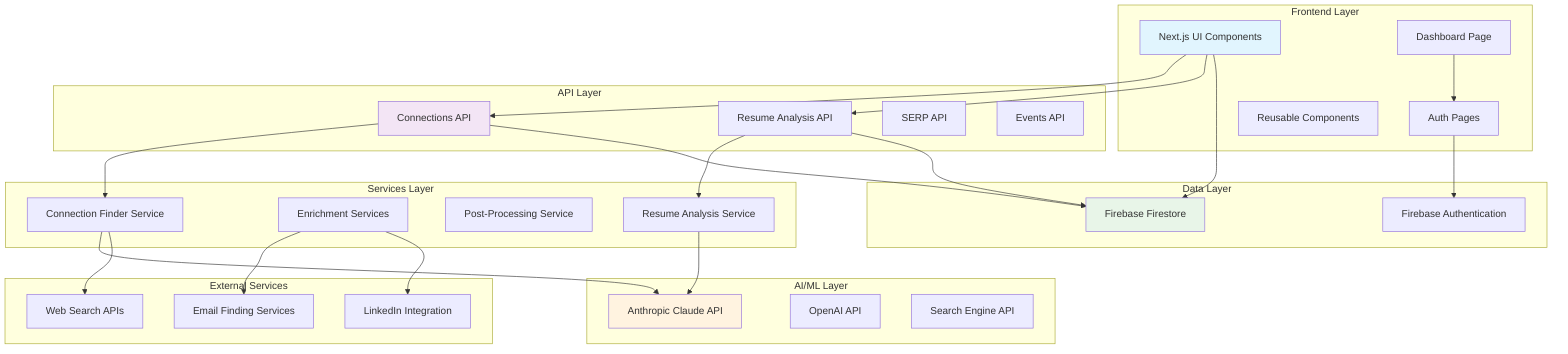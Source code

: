 graph TB
    subgraph "Frontend Layer"
        UI[Next.js UI Components]
        DASH[Dashboard Page]
        AUTH[Auth Pages]
        COMP[Reusable Components]
    end
    
    subgraph "API Layer"
        CON_API[Connections API]
        RES_API[Resume Analysis API]
        SERP_API[SERP API]
        EVT_API[Events API]
    end
    
    subgraph "Services Layer"
        CON_SVC[Connection Finder Service]
        ENR_SVC[Enrichment Services]
        POST_SVC[Post-Processing Service]
        RES_SVC[Resume Analysis Service]
    end
    
    subgraph "AI/ML Layer"
        CLAUDE[Anthropic Claude API]
        OPENAI[OpenAI API]
        SERP[Search Engine API]
    end
    
    subgraph "Data Layer"
        FIREBASE[Firebase Firestore]
        FIREBASE_AUTH[Firebase Authentication]
    end
    
    subgraph "External Services"
        WEB_SEARCH[Web Search APIs]
        EMAIL_SVC[Email Finding Services]
        LINKEDIN[LinkedIn Integration]
    end
    
    UI --> CON_API
    UI --> RES_API
    DASH --> AUTH
    AUTH --> FIREBASE_AUTH
    
    CON_API --> CON_SVC
    RES_API --> RES_SVC
    
    CON_SVC --> CLAUDE
    RES_SVC --> CLAUDE
    CON_SVC --> WEB_SEARCH
    
    ENR_SVC --> EMAIL_SVC
    ENR_SVC --> LINKEDIN
    
    CON_API --> FIREBASE
    RES_API --> FIREBASE
    UI --> FIREBASE
    
    style UI fill:#e1f5fe
    style CON_API fill:#f3e5f5
    style CLAUDE fill:#fff3e0
    style FIREBASE fill:#e8f5e8
